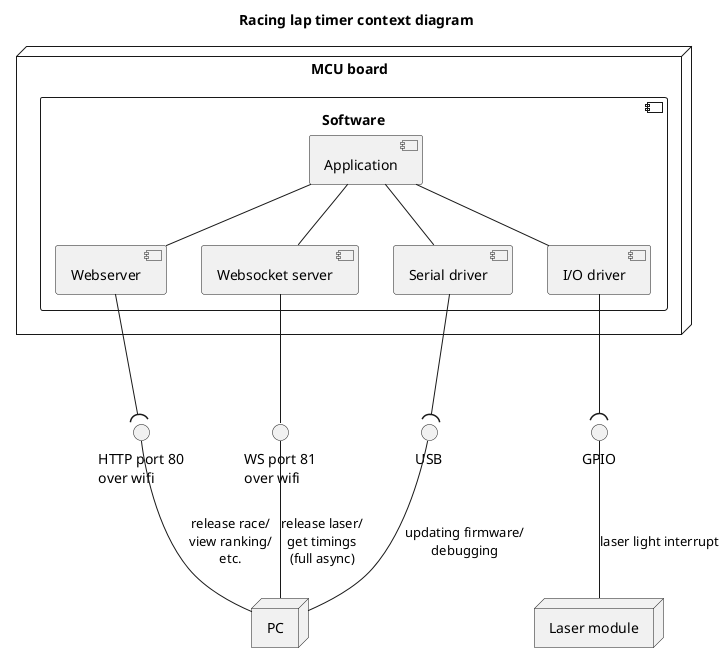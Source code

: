 @startuml

title Racing lap timer context diagram

node "MCU board" {

    component "Software" {
        component "Webserver" as webServer
        component "Websocket server" as webSocket
        component "Serial driver" as serialDrv
        component "Application" as app
        component "I/O driver" as ioDrv
    }

}

interface "WS port 81\nover wifi" as iWs
interface "HTTP port 80\nover wifi" as iHttp
interface "USB" as iUsb
interface "GPIO" as iGpio

node "PC" as pc
node "Laser module" as laserModule

serialDrv --( iUsb
webServer --( iHttp
webSocket -- iWs
ioDrv --( iGpio

iUsb -- pc: updating firmware/\ndebugging
iHttp -- pc: release race/\nview ranking/\netc.
iWs -- pc: release laser/\nget timings\n(full async)
iGpio -- laserModule: laser light interrupt

app -- webServer
app -- webSocket
app -- serialDrv
app -- ioDrv

@enduml
